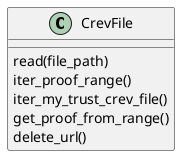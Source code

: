 @startuml "carg_crev_web_admin objects"
' carg_crev_web_admin/objects_v1.txt
' https://www.plantuml.com/plantuml/proxy?src=https://raw.githubusercontent.com/bestia-dev/cargo_crev_web_admin/main/objects_v1.plantuml

class CrevFile {
  read(file_path)
  iter_proof_range()
  iter_my_trust_crev_file()
  get_proof_from_range()
  delete_url()
}

'note right of CrevFile::iter_proof_range
  'iterator
'end note


@enduml